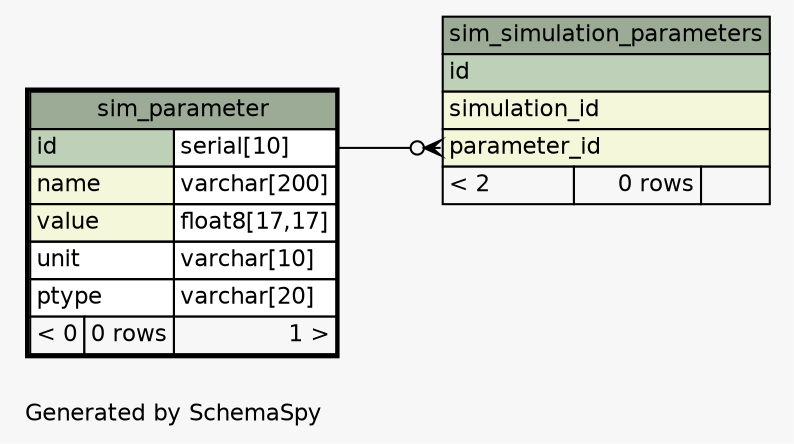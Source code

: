 // dot 2.26.3 on Linux 3.11.0-12-generic
// SchemaSpy rev 590
digraph "oneDegreeRelationshipsDiagram" {
  graph [
    rankdir="RL"
    bgcolor="#f7f7f7"
    label="\nGenerated by SchemaSpy"
    labeljust="l"
    nodesep="0.18"
    ranksep="0.46"
    fontname="Helvetica"
    fontsize="11"
  ];
  node [
    fontname="Helvetica"
    fontsize="11"
    shape="plaintext"
  ];
  edge [
    arrowsize="0.8"
  ];
  "sim_simulation_parameters":"parameter_id":w -> "sim_parameter":"id.type":e [arrowhead=none dir=back arrowtail=crowodot];
  "sim_parameter" [
    label=<
    <TABLE BORDER="2" CELLBORDER="1" CELLSPACING="0" BGCOLOR="#ffffff">
      <TR><TD COLSPAN="3" BGCOLOR="#9bab96" ALIGN="CENTER">sim_parameter</TD></TR>
      <TR><TD PORT="id" COLSPAN="2" BGCOLOR="#bed1b8" ALIGN="LEFT">id</TD><TD PORT="id.type" ALIGN="LEFT">serial[10]</TD></TR>
      <TR><TD PORT="name" COLSPAN="2" BGCOLOR="#f4f7da" ALIGN="LEFT">name</TD><TD PORT="name.type" ALIGN="LEFT">varchar[200]</TD></TR>
      <TR><TD PORT="value" COLSPAN="2" BGCOLOR="#f4f7da" ALIGN="LEFT">value</TD><TD PORT="value.type" ALIGN="LEFT">float8[17,17]</TD></TR>
      <TR><TD PORT="unit" COLSPAN="2" ALIGN="LEFT">unit</TD><TD PORT="unit.type" ALIGN="LEFT">varchar[10]</TD></TR>
      <TR><TD PORT="ptype" COLSPAN="2" ALIGN="LEFT">ptype</TD><TD PORT="ptype.type" ALIGN="LEFT">varchar[20]</TD></TR>
      <TR><TD ALIGN="LEFT" BGCOLOR="#f7f7f7">&lt; 0</TD><TD ALIGN="RIGHT" BGCOLOR="#f7f7f7">0 rows</TD><TD ALIGN="RIGHT" BGCOLOR="#f7f7f7">1 &gt;</TD></TR>
    </TABLE>>
    URL="sim_parameter.html"
    tooltip="sim_parameter"
  ];
  "sim_simulation_parameters" [
    label=<
    <TABLE BORDER="0" CELLBORDER="1" CELLSPACING="0" BGCOLOR="#ffffff">
      <TR><TD COLSPAN="3" BGCOLOR="#9bab96" ALIGN="CENTER">sim_simulation_parameters</TD></TR>
      <TR><TD PORT="id" COLSPAN="3" BGCOLOR="#bed1b8" ALIGN="LEFT">id</TD></TR>
      <TR><TD PORT="simulation_id" COLSPAN="3" BGCOLOR="#f4f7da" ALIGN="LEFT">simulation_id</TD></TR>
      <TR><TD PORT="parameter_id" COLSPAN="3" BGCOLOR="#f4f7da" ALIGN="LEFT">parameter_id</TD></TR>
      <TR><TD ALIGN="LEFT" BGCOLOR="#f7f7f7">&lt; 2</TD><TD ALIGN="RIGHT" BGCOLOR="#f7f7f7">0 rows</TD><TD ALIGN="RIGHT" BGCOLOR="#f7f7f7">  </TD></TR>
    </TABLE>>
    URL="sim_simulation_parameters.html"
    tooltip="sim_simulation_parameters"
  ];
}
